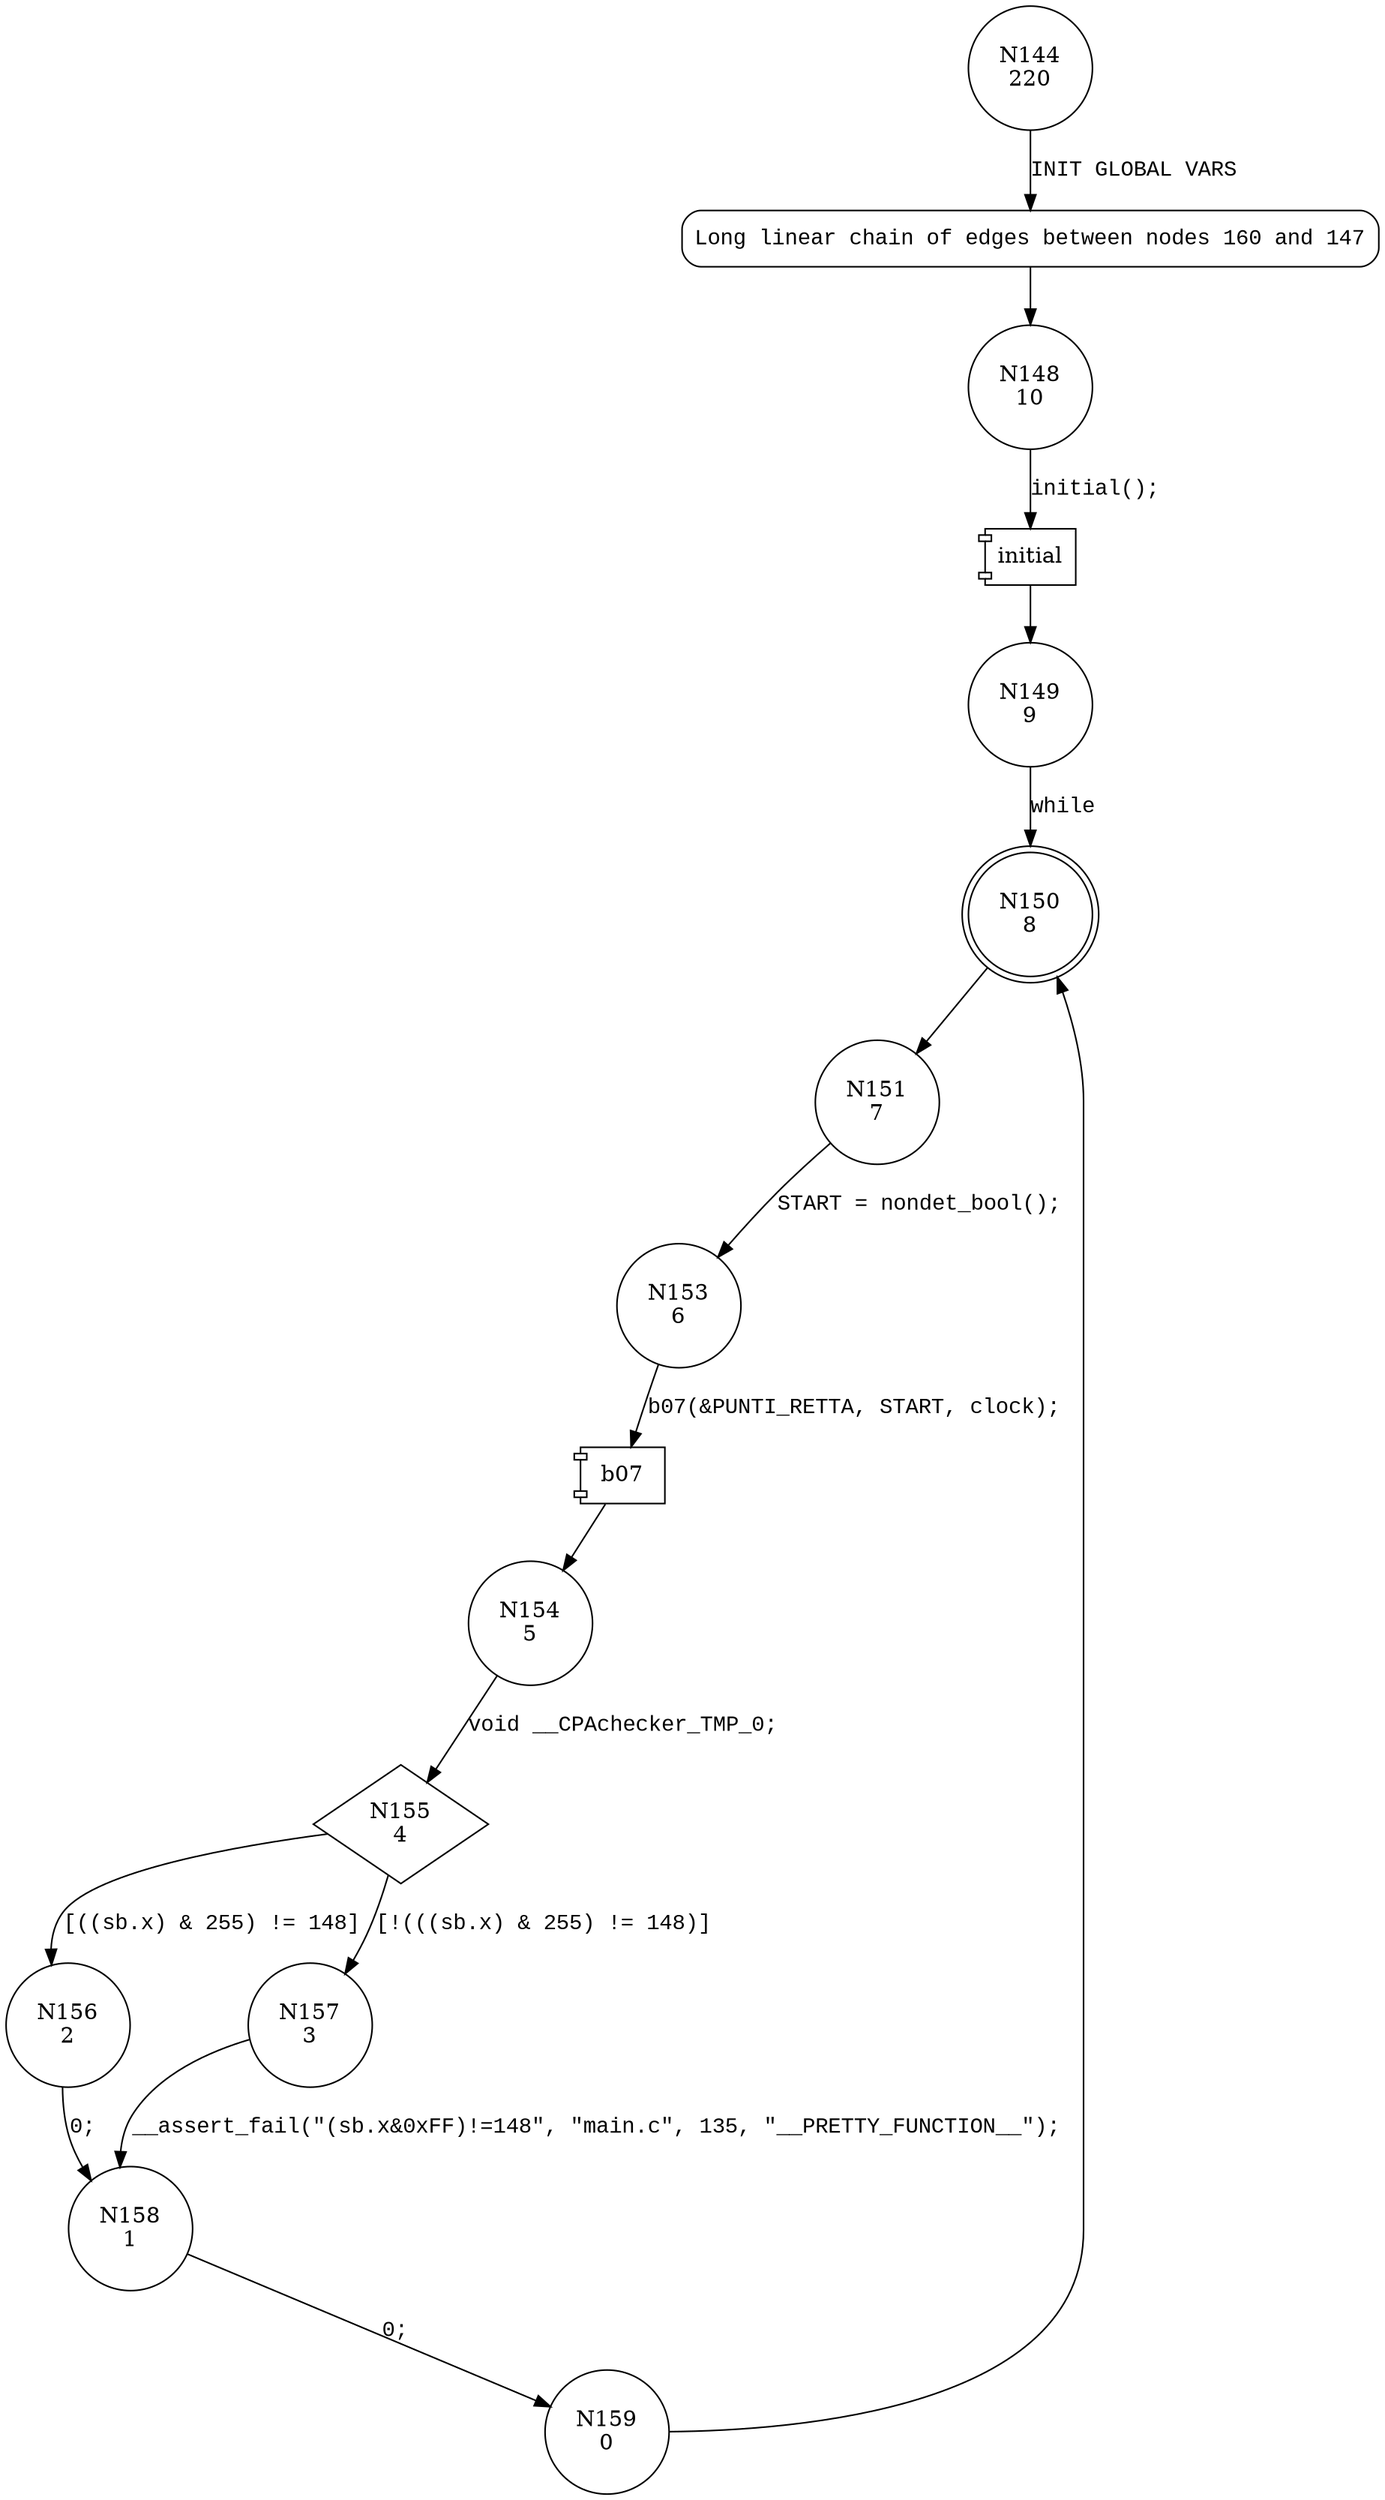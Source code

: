 digraph main {
144 [shape="circle" label="N144\n220"]
160 [shape="circle" label="N160\n219"]
148 [shape="circle" label="N148\n10"]
149 [shape="circle" label="N149\n9"]
150 [shape="doublecircle" label="N150\n8"]
151 [shape="circle" label="N151\n7"]
153 [shape="circle" label="N153\n6"]
154 [shape="circle" label="N154\n5"]
155 [shape="diamond" label="N155\n4"]
156 [shape="circle" label="N156\n2"]
157 [shape="circle" label="N157\n3"]
158 [shape="circle" label="N158\n1"]
159 [shape="circle" label="N159\n0"]
160 [style="filled,bold" penwidth="1" fillcolor="white" fontname="Courier New" shape="Mrecord" label="Long linear chain of edges between nodes 160 and 147"]
160 -> 148[label=""]
144 -> 160 [label="INIT GLOBAL VARS" fontname="Courier New"]
100002 [shape="component" label="initial"]
148 -> 100002 [label="initial();" fontname="Courier New"]
100002 -> 149 [label="" fontname="Courier New"]
150 -> 151 [label="" fontname="Courier New"]
100003 [shape="component" label="b07"]
153 -> 100003 [label="b07(&PUNTI_RETTA, START, clock);" fontname="Courier New"]
100003 -> 154 [label="" fontname="Courier New"]
155 -> 156 [label="[((sb.x) & 255) != 148]" fontname="Courier New"]
155 -> 157 [label="[!(((sb.x) & 255) != 148)]" fontname="Courier New"]
158 -> 159 [label="0;" fontname="Courier New"]
156 -> 158 [label="0;" fontname="Courier New"]
149 -> 150 [label="while" fontname="Courier New"]
151 -> 153 [label="START = nondet_bool();" fontname="Courier New"]
154 -> 155 [label="void __CPAchecker_TMP_0;" fontname="Courier New"]
157 -> 158 [label="__assert_fail(\"(sb.x&0xFF)!=148\", \"main.c\", 135, \"__PRETTY_FUNCTION__\");" fontname="Courier New"]
159 -> 150 [label="" fontname="Courier New"]
}